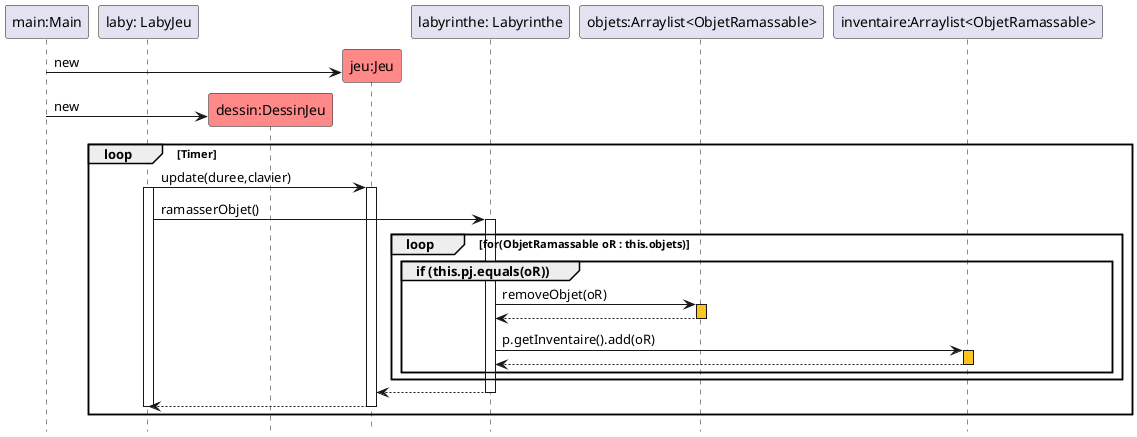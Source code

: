 @startuml
hide footbox

participant "main:Main" as main
participant "laby: LabyJeu" as l
participant "dessin:DessinJeu" as r #FF8888
participant "jeu:Jeu" as game #FF8888
participant "labyrinthe: Labyrinthe" as lab
participant "objets:Arraylist<ObjetRamassable>" as o
participant "inventaire:Arraylist<ObjetRamassable>" as i
create game
main-> game : new
create r
main-> r :new

loop Timer


l -> game : update(duree,clavier)
activate l
activate game

l -> lab : ramasserObjet()
activate lab
loop for(ObjetRamassable oR : this.objets)
group if (this.pj.equals(oR))
lab -> o : removeObjet(oR)
activate o #ffc320
lab <-- o
deactivate o
lab -> i : p.getInventaire().add(oR)
activate i #ffc320
lab <-- i
deactivate i
end group
end loop
game <-- lab
deactivate lab

game --> l
deactivate game
deactivate l






end

deactivate l

@enduml